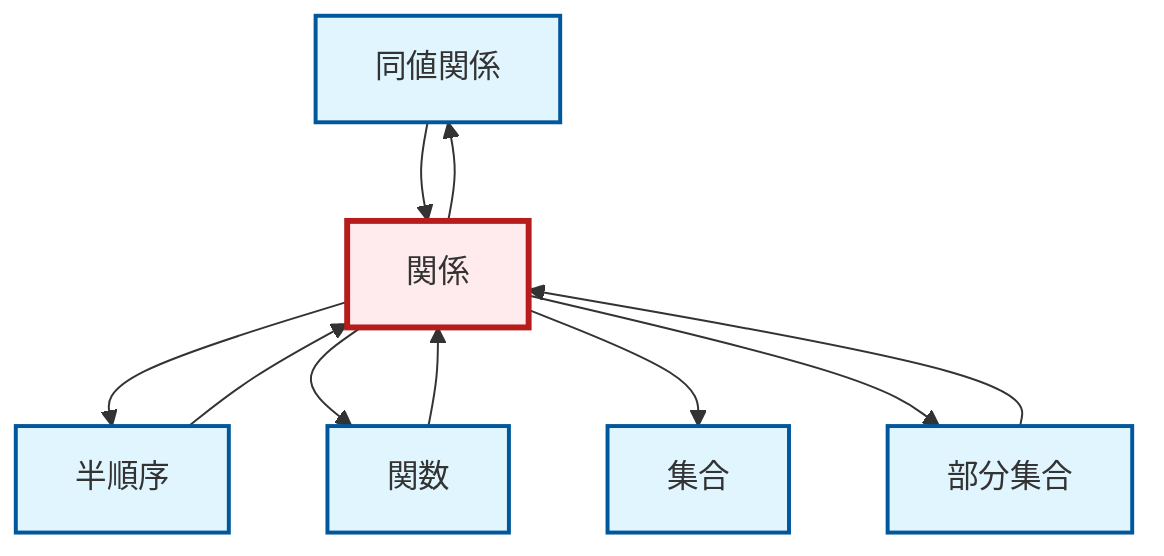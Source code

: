 graph TD
    classDef definition fill:#e1f5fe,stroke:#01579b,stroke-width:2px
    classDef theorem fill:#f3e5f5,stroke:#4a148c,stroke-width:2px
    classDef axiom fill:#fff3e0,stroke:#e65100,stroke-width:2px
    classDef example fill:#e8f5e9,stroke:#1b5e20,stroke-width:2px
    classDef current fill:#ffebee,stroke:#b71c1c,stroke-width:3px
    def-set["集合"]:::definition
    def-equivalence-relation["同値関係"]:::definition
    def-subset["部分集合"]:::definition
    def-function["関数"]:::definition
    def-partial-order["半順序"]:::definition
    def-relation["関係"]:::definition
    def-relation --> def-partial-order
    def-equivalence-relation --> def-relation
    def-relation --> def-function
    def-partial-order --> def-relation
    def-subset --> def-relation
    def-relation --> def-set
    def-function --> def-relation
    def-relation --> def-subset
    def-relation --> def-equivalence-relation
    class def-relation current